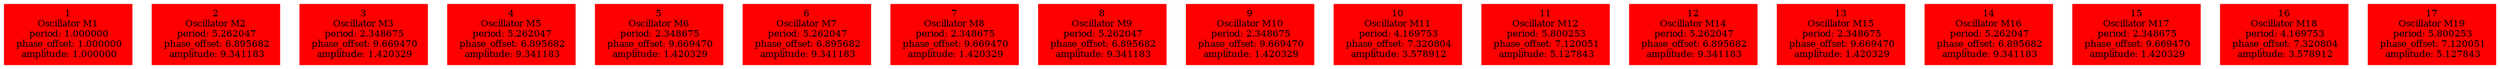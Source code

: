 digraph g{ forcelabels=true;
1 [label=<1<BR />Oscillator M1<BR /> period: 1.000000<BR /> phase_offset: 1.000000<BR /> amplitude: 1.000000>, shape=box,color=red,style=filled,fontsize=8];2 [label=<2<BR />Oscillator M2<BR /> period: 5.262047<BR /> phase_offset: 6.895682<BR /> amplitude: 9.341183>, shape=box,color=red,style=filled,fontsize=8];3 [label=<3<BR />Oscillator M3<BR /> period: 2.348675<BR /> phase_offset: 9.669470<BR /> amplitude: 1.420329>, shape=box,color=red,style=filled,fontsize=8];4 [label=<4<BR />Oscillator M5<BR /> period: 5.262047<BR /> phase_offset: 6.895682<BR /> amplitude: 9.341183>, shape=box,color=red,style=filled,fontsize=8];5 [label=<5<BR />Oscillator M6<BR /> period: 2.348675<BR /> phase_offset: 9.669470<BR /> amplitude: 1.420329>, shape=box,color=red,style=filled,fontsize=8];6 [label=<6<BR />Oscillator M7<BR /> period: 5.262047<BR /> phase_offset: 6.895682<BR /> amplitude: 9.341183>, shape=box,color=red,style=filled,fontsize=8];7 [label=<7<BR />Oscillator M8<BR /> period: 2.348675<BR /> phase_offset: 9.669470<BR /> amplitude: 1.420329>, shape=box,color=red,style=filled,fontsize=8];8 [label=<8<BR />Oscillator M9<BR /> period: 5.262047<BR /> phase_offset: 6.895682<BR /> amplitude: 9.341183>, shape=box,color=red,style=filled,fontsize=8];9 [label=<9<BR />Oscillator M10<BR /> period: 2.348675<BR /> phase_offset: 9.669470<BR /> amplitude: 1.420329>, shape=box,color=red,style=filled,fontsize=8];10 [label=<10<BR />Oscillator M11<BR /> period: 4.169753<BR /> phase_offset: 7.320804<BR /> amplitude: 3.578912>, shape=box,color=red,style=filled,fontsize=8];11 [label=<11<BR />Oscillator M12<BR /> period: 5.800253<BR /> phase_offset: 7.120051<BR /> amplitude: 5.127843>, shape=box,color=red,style=filled,fontsize=8];12 [label=<12<BR />Oscillator M14<BR /> period: 5.262047<BR /> phase_offset: 6.895682<BR /> amplitude: 9.341183>, shape=box,color=red,style=filled,fontsize=8];13 [label=<13<BR />Oscillator M15<BR /> period: 2.348675<BR /> phase_offset: 9.669470<BR /> amplitude: 1.420329>, shape=box,color=red,style=filled,fontsize=8];14 [label=<14<BR />Oscillator M16<BR /> period: 5.262047<BR /> phase_offset: 6.895682<BR /> amplitude: 9.341183>, shape=box,color=red,style=filled,fontsize=8];15 [label=<15<BR />Oscillator M17<BR /> period: 2.348675<BR /> phase_offset: 9.669470<BR /> amplitude: 1.420329>, shape=box,color=red,style=filled,fontsize=8];16 [label=<16<BR />Oscillator M18<BR /> period: 4.169753<BR /> phase_offset: 7.320804<BR /> amplitude: 3.578912>, shape=box,color=red,style=filled,fontsize=8];17 [label=<17<BR />Oscillator M19<BR /> period: 5.800253<BR /> phase_offset: 7.120051<BR /> amplitude: 5.127843>, shape=box,color=red,style=filled,fontsize=8]; }
